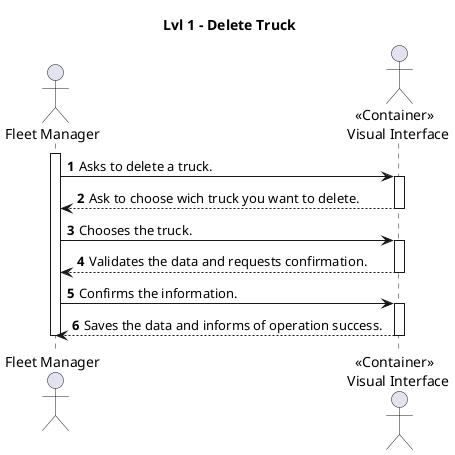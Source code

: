 @startuml

title Lvl 1 - Delete Truck

autonumber

actor "Fleet Manager" as FM
actor "<< Container >> \n Visual Interface" as SYS

activate FM
FM -> SYS : Asks to delete a truck.
activate SYS
SYS --> FM : Ask to choose wich truck you want to delete.
deactivate SYS

FM -> SYS : Chooses the truck.
activate SYS
SYS --> FM : Validates the data and requests confirmation.
deactivate SYS

FM -> SYS : Confirms the information.
activate SYS
SYS --> FM : Saves the data and informs of operation success.
deactivate SYS

deactivate FM

@enduml